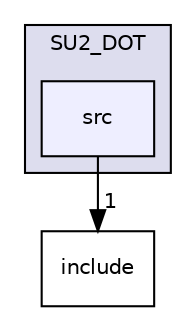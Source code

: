 digraph "SU2_DOT/src" {
  compound=true
  node [ fontsize="10", fontname="Helvetica"];
  edge [ labelfontsize="10", labelfontname="Helvetica"];
  subgraph clusterdir_de0ab6bedc38d3648db6e7961ac2ed9a {
    graph [ bgcolor="#ddddee", pencolor="black", label="SU2_DOT" fontname="Helvetica", fontsize="10", URL="dir_de0ab6bedc38d3648db6e7961ac2ed9a.html"]
  dir_d660103fcb33bac2862d280eca150265 [shape=box, label="src", style="filled", fillcolor="#eeeeff", pencolor="black", URL="dir_d660103fcb33bac2862d280eca150265.html"];
  }
  dir_f6f139f221fd0b3bc8ddae58c77122ee [shape=box label="include" URL="dir_f6f139f221fd0b3bc8ddae58c77122ee.html"];
  dir_d660103fcb33bac2862d280eca150265->dir_f6f139f221fd0b3bc8ddae58c77122ee [headlabel="1", labeldistance=1.5 headhref="dir_000094_000093.html"];
}
